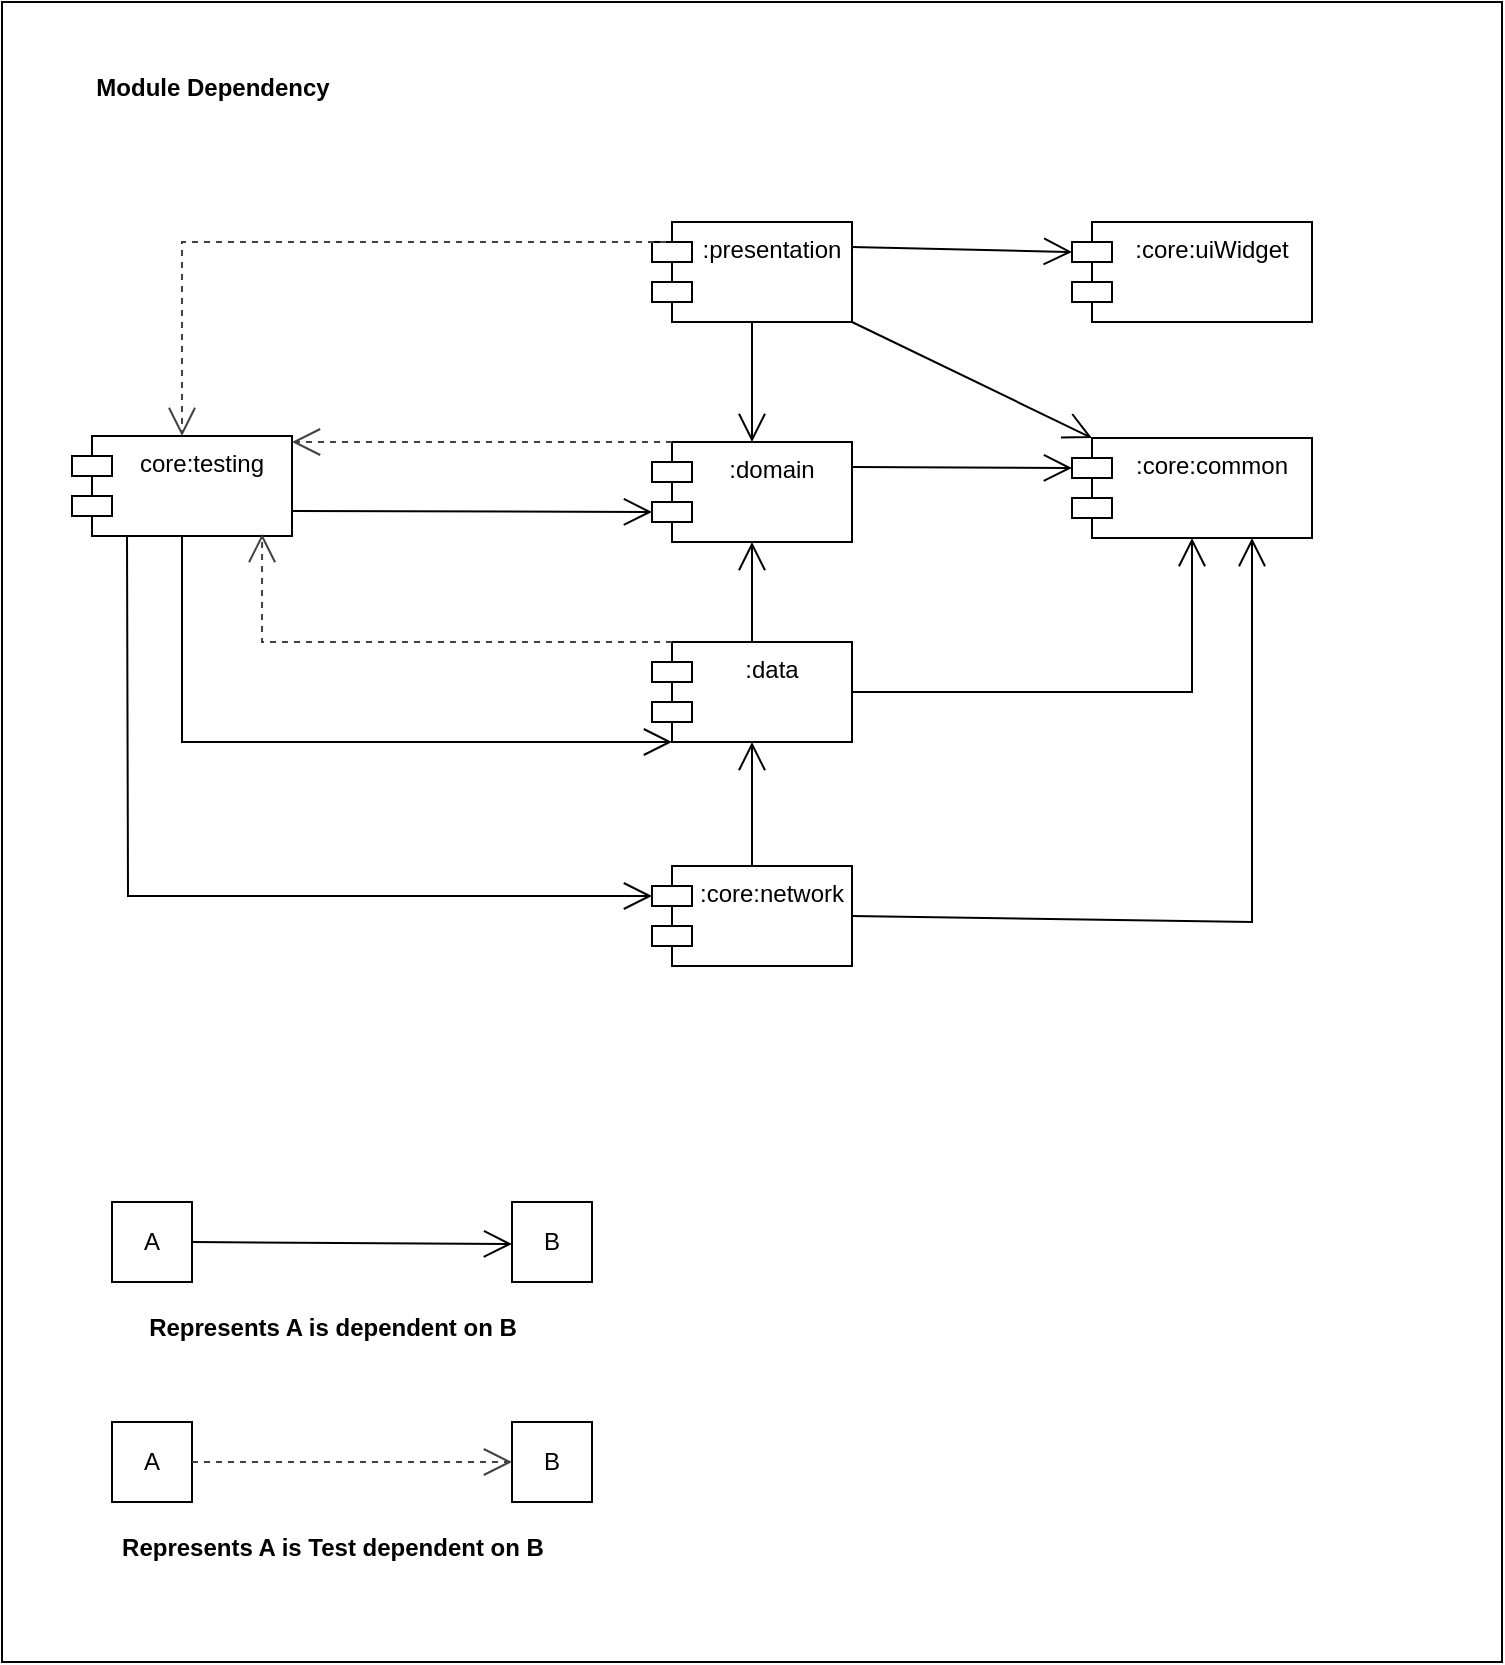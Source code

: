 <mxfile version="24.0.6" type="device">
  <diagram name="Page-1" id="bZVhlaiccARGLJBM7R8s">
    <mxGraphModel dx="1235" dy="733" grid="1" gridSize="10" guides="1" tooltips="1" connect="1" arrows="1" fold="1" page="1" pageScale="1" pageWidth="827" pageHeight="1169" math="0" shadow="0">
      <root>
        <mxCell id="0" />
        <mxCell id="1" parent="0" />
        <mxCell id="NOVL12IJOXNxeHSRMeuN-2" value="" style="rounded=0;whiteSpace=wrap;html=1;gradientColor=none;" parent="1" vertex="1">
          <mxGeometry x="25" y="290" width="750" height="830" as="geometry" />
        </mxCell>
        <mxCell id="NOVL12IJOXNxeHSRMeuN-4" value=":presentation" style="shape=module;align=left;spacingLeft=20;align=center;verticalAlign=top;whiteSpace=wrap;html=1;" parent="1" vertex="1">
          <mxGeometry x="350" y="400" width="100" height="50" as="geometry" />
        </mxCell>
        <mxCell id="NOVL12IJOXNxeHSRMeuN-5" value=":data" style="shape=module;align=left;spacingLeft=20;align=center;verticalAlign=top;whiteSpace=wrap;html=1;" parent="1" vertex="1">
          <mxGeometry x="350" y="610" width="100" height="50" as="geometry" />
        </mxCell>
        <mxCell id="NOVL12IJOXNxeHSRMeuN-6" value=":domain" style="shape=module;align=left;spacingLeft=20;align=center;verticalAlign=top;whiteSpace=wrap;html=1;" parent="1" vertex="1">
          <mxGeometry x="350" y="510" width="100" height="50" as="geometry" />
        </mxCell>
        <mxCell id="NOVL12IJOXNxeHSRMeuN-7" value="core:testing" style="shape=module;align=left;spacingLeft=20;align=center;verticalAlign=top;whiteSpace=wrap;html=1;" parent="1" vertex="1">
          <mxGeometry x="60" y="507" width="110" height="50" as="geometry" />
        </mxCell>
        <mxCell id="NOVL12IJOXNxeHSRMeuN-8" value=":core:uiWidget" style="shape=module;align=left;spacingLeft=20;align=center;verticalAlign=top;whiteSpace=wrap;html=1;" parent="1" vertex="1">
          <mxGeometry x="560" y="400" width="120" height="50" as="geometry" />
        </mxCell>
        <mxCell id="NOVL12IJOXNxeHSRMeuN-9" value=":core:common" style="shape=module;align=left;spacingLeft=20;align=center;verticalAlign=top;whiteSpace=wrap;html=1;" parent="1" vertex="1">
          <mxGeometry x="560" y="508" width="120" height="50" as="geometry" />
        </mxCell>
        <mxCell id="NOVL12IJOXNxeHSRMeuN-10" value=":core:network" style="shape=module;align=left;spacingLeft=20;align=center;verticalAlign=top;whiteSpace=wrap;html=1;" parent="1" vertex="1">
          <mxGeometry x="350" y="722" width="100" height="50" as="geometry" />
        </mxCell>
        <mxCell id="NOVL12IJOXNxeHSRMeuN-12" value="" style="endArrow=open;endSize=12;dashed=1;html=1;rounded=0;exitX=0;exitY=0;exitDx=10;exitDy=0;exitPerimeter=0;strokeColor=#424242;" parent="1" source="NOVL12IJOXNxeHSRMeuN-6" edge="1">
          <mxGeometry width="160" relative="1" as="geometry">
            <mxPoint x="330" y="540" as="sourcePoint" />
            <mxPoint x="170" y="510" as="targetPoint" />
          </mxGeometry>
        </mxCell>
        <mxCell id="NOVL12IJOXNxeHSRMeuN-13" value="" style="endArrow=open;endSize=12;dashed=1;html=1;rounded=0;exitX=0;exitY=0;exitDx=10;exitDy=0;exitPerimeter=0;entryX=0.864;entryY=0.98;entryDx=0;entryDy=0;entryPerimeter=0;strokeColor=#424242;" parent="1" source="NOVL12IJOXNxeHSRMeuN-5" target="NOVL12IJOXNxeHSRMeuN-7" edge="1">
          <mxGeometry width="160" relative="1" as="geometry">
            <mxPoint x="330" y="620" as="sourcePoint" />
            <mxPoint x="490" y="620" as="targetPoint" />
            <Array as="points">
              <mxPoint x="155" y="610" />
            </Array>
            <mxPoint as="offset" />
          </mxGeometry>
        </mxCell>
        <mxCell id="NOVL12IJOXNxeHSRMeuN-21" value="" style="endArrow=open;endSize=12;dashed=1;html=1;rounded=0;exitX=0.07;exitY=0.2;exitDx=0;exitDy=0;exitPerimeter=0;entryX=0.5;entryY=0;entryDx=0;entryDy=0;strokeColor=#424242;" parent="1" source="NOVL12IJOXNxeHSRMeuN-4" target="NOVL12IJOXNxeHSRMeuN-7" edge="1">
          <mxGeometry width="160" relative="1" as="geometry">
            <mxPoint x="330" y="500" as="sourcePoint" />
            <mxPoint x="490" y="500" as="targetPoint" />
            <Array as="points">
              <mxPoint x="115" y="410" />
            </Array>
          </mxGeometry>
        </mxCell>
        <mxCell id="NOVL12IJOXNxeHSRMeuN-26" value="A" style="html=1;whiteSpace=wrap;" parent="1" vertex="1">
          <mxGeometry x="80" y="890" width="40" height="40" as="geometry" />
        </mxCell>
        <mxCell id="NOVL12IJOXNxeHSRMeuN-27" value="B" style="html=1;whiteSpace=wrap;" parent="1" vertex="1">
          <mxGeometry x="280" y="890" width="40" height="40" as="geometry" />
        </mxCell>
        <mxCell id="NOVL12IJOXNxeHSRMeuN-28" value="Represents A is dependent on B" style="text;align=center;fontStyle=1;verticalAlign=middle;spacingLeft=3;spacingRight=3;strokeColor=none;rotatable=0;points=[[0,0.5],[1,0.5]];portConstraint=eastwest;html=1;" parent="1" vertex="1">
          <mxGeometry x="150" y="940" width="80" height="26" as="geometry" />
        </mxCell>
        <mxCell id="NOVL12IJOXNxeHSRMeuN-29" value="Module Dependency" style="text;align=center;fontStyle=1;verticalAlign=middle;spacingLeft=3;spacingRight=3;strokeColor=none;rotatable=0;points=[[0,0.5],[1,0.5]];portConstraint=eastwest;html=1;" parent="1" vertex="1">
          <mxGeometry x="90" y="320" width="80" height="26" as="geometry" />
        </mxCell>
        <mxCell id="AHsOtuEcXlTkWTiuvRRT-2" value="" style="endArrow=open;endFill=1;endSize=12;html=1;rounded=0;entryX=0;entryY=0;entryDx=0;entryDy=15;entryPerimeter=0;exitX=0.25;exitY=1;exitDx=0;exitDy=0;" edge="1" parent="1" source="NOVL12IJOXNxeHSRMeuN-7" target="NOVL12IJOXNxeHSRMeuN-10">
          <mxGeometry width="160" relative="1" as="geometry">
            <mxPoint x="330" y="660" as="sourcePoint" />
            <mxPoint x="490" y="660" as="targetPoint" />
            <Array as="points">
              <mxPoint x="88" y="737" />
            </Array>
          </mxGeometry>
        </mxCell>
        <mxCell id="AHsOtuEcXlTkWTiuvRRT-4" value="" style="endArrow=open;endFill=1;endSize=12;html=1;rounded=0;entryX=0;entryY=1;entryDx=10;entryDy=0;entryPerimeter=0;exitX=0.5;exitY=1;exitDx=0;exitDy=0;" edge="1" parent="1" source="NOVL12IJOXNxeHSRMeuN-7" target="NOVL12IJOXNxeHSRMeuN-5">
          <mxGeometry width="160" relative="1" as="geometry">
            <mxPoint x="98" y="565" as="sourcePoint" />
            <mxPoint x="370" y="732" as="targetPoint" />
            <Array as="points">
              <mxPoint x="115" y="660" />
            </Array>
          </mxGeometry>
        </mxCell>
        <mxCell id="AHsOtuEcXlTkWTiuvRRT-6" value="" style="endArrow=open;endFill=1;endSize=12;html=1;rounded=0;entryX=0.5;entryY=1;entryDx=0;entryDy=0;exitX=1;exitY=0.5;exitDx=0;exitDy=0;" edge="1" parent="1" source="NOVL12IJOXNxeHSRMeuN-5" target="NOVL12IJOXNxeHSRMeuN-9">
          <mxGeometry width="160" relative="1" as="geometry">
            <mxPoint x="125" y="565" as="sourcePoint" />
            <mxPoint x="370" y="670" as="targetPoint" />
            <Array as="points">
              <mxPoint x="620" y="635" />
            </Array>
          </mxGeometry>
        </mxCell>
        <mxCell id="AHsOtuEcXlTkWTiuvRRT-8" value="" style="endArrow=open;endFill=1;endSize=12;html=1;rounded=0;entryX=0.75;entryY=1;entryDx=0;entryDy=0;exitX=1;exitY=0.5;exitDx=0;exitDy=0;" edge="1" parent="1" source="NOVL12IJOXNxeHSRMeuN-10" target="NOVL12IJOXNxeHSRMeuN-9">
          <mxGeometry width="160" relative="1" as="geometry">
            <mxPoint x="460" y="645" as="sourcePoint" />
            <mxPoint x="630" y="570" as="targetPoint" />
            <Array as="points">
              <mxPoint x="650" y="750" />
            </Array>
          </mxGeometry>
        </mxCell>
        <mxCell id="AHsOtuEcXlTkWTiuvRRT-10" value="" style="endArrow=open;endFill=1;endSize=12;html=1;rounded=0;entryX=0;entryY=0;entryDx=0;entryDy=15;exitX=1;exitY=0.25;exitDx=0;exitDy=0;entryPerimeter=0;" edge="1" parent="1" source="NOVL12IJOXNxeHSRMeuN-6" target="NOVL12IJOXNxeHSRMeuN-9">
          <mxGeometry width="160" relative="1" as="geometry">
            <mxPoint x="460" y="645" as="sourcePoint" />
            <mxPoint x="630" y="570" as="targetPoint" />
            <Array as="points" />
          </mxGeometry>
        </mxCell>
        <mxCell id="AHsOtuEcXlTkWTiuvRRT-12" value="" style="endArrow=open;endFill=1;endSize=12;html=1;rounded=0;entryX=0;entryY=0;entryDx=10;entryDy=0;exitX=1;exitY=1;exitDx=0;exitDy=0;entryPerimeter=0;" edge="1" parent="1" source="NOVL12IJOXNxeHSRMeuN-4" target="NOVL12IJOXNxeHSRMeuN-9">
          <mxGeometry width="160" relative="1" as="geometry">
            <mxPoint x="460" y="545" as="sourcePoint" />
            <mxPoint x="580" y="548" as="targetPoint" />
            <Array as="points" />
          </mxGeometry>
        </mxCell>
        <mxCell id="AHsOtuEcXlTkWTiuvRRT-14" value="" style="endArrow=open;endFill=1;endSize=12;html=1;rounded=0;entryX=0;entryY=0;entryDx=0;entryDy=15;exitX=1;exitY=0.25;exitDx=0;exitDy=0;entryPerimeter=0;" edge="1" parent="1" source="NOVL12IJOXNxeHSRMeuN-4" target="NOVL12IJOXNxeHSRMeuN-8">
          <mxGeometry width="160" relative="1" as="geometry">
            <mxPoint x="460" y="545" as="sourcePoint" />
            <mxPoint x="580" y="548" as="targetPoint" />
            <Array as="points" />
          </mxGeometry>
        </mxCell>
        <mxCell id="AHsOtuEcXlTkWTiuvRRT-16" value="" style="endArrow=open;endFill=1;endSize=12;html=1;rounded=0;entryX=0.5;entryY=0;entryDx=0;entryDy=0;exitX=0.5;exitY=1;exitDx=0;exitDy=0;" edge="1" parent="1" source="NOVL12IJOXNxeHSRMeuN-4" target="NOVL12IJOXNxeHSRMeuN-6">
          <mxGeometry width="160" relative="1" as="geometry">
            <mxPoint x="460" y="460" as="sourcePoint" />
            <mxPoint x="580" y="518" as="targetPoint" />
            <Array as="points" />
          </mxGeometry>
        </mxCell>
        <mxCell id="AHsOtuEcXlTkWTiuvRRT-18" value="" style="endArrow=open;endFill=1;endSize=12;html=1;rounded=0;entryX=0;entryY=0;entryDx=0;entryDy=35;exitX=1;exitY=0.75;exitDx=0;exitDy=0;entryPerimeter=0;" edge="1" parent="1" source="NOVL12IJOXNxeHSRMeuN-7" target="NOVL12IJOXNxeHSRMeuN-6">
          <mxGeometry width="160" relative="1" as="geometry">
            <mxPoint x="410" y="460" as="sourcePoint" />
            <mxPoint x="410" y="520" as="targetPoint" />
            <Array as="points" />
          </mxGeometry>
        </mxCell>
        <mxCell id="AHsOtuEcXlTkWTiuvRRT-20" value="" style="endArrow=open;endFill=1;endSize=12;html=1;rounded=0;entryX=0.5;entryY=1;entryDx=0;entryDy=0;exitX=0.5;exitY=0;exitDx=0;exitDy=0;" edge="1" parent="1" source="NOVL12IJOXNxeHSRMeuN-10" target="NOVL12IJOXNxeHSRMeuN-5">
          <mxGeometry width="160" relative="1" as="geometry">
            <mxPoint x="460" y="645" as="sourcePoint" />
            <mxPoint x="630" y="568" as="targetPoint" />
            <Array as="points" />
          </mxGeometry>
        </mxCell>
        <mxCell id="AHsOtuEcXlTkWTiuvRRT-21" value="" style="endArrow=open;endFill=1;endSize=12;html=1;rounded=0;entryX=0.5;entryY=1;entryDx=0;entryDy=0;exitX=0.5;exitY=0;exitDx=0;exitDy=0;" edge="1" parent="1" source="NOVL12IJOXNxeHSRMeuN-5" target="NOVL12IJOXNxeHSRMeuN-6">
          <mxGeometry width="160" relative="1" as="geometry">
            <mxPoint x="435" y="732" as="sourcePoint" />
            <mxPoint x="435" y="670" as="targetPoint" />
            <Array as="points" />
          </mxGeometry>
        </mxCell>
        <mxCell id="AHsOtuEcXlTkWTiuvRRT-22" value="" style="endArrow=open;endFill=1;endSize=12;html=1;rounded=0;exitX=1;exitY=0.5;exitDx=0;exitDy=0;" edge="1" parent="1" source="NOVL12IJOXNxeHSRMeuN-26">
          <mxGeometry width="160" relative="1" as="geometry">
            <mxPoint x="120" y="909.5" as="sourcePoint" />
            <mxPoint x="280" y="911" as="targetPoint" />
            <Array as="points" />
          </mxGeometry>
        </mxCell>
        <mxCell id="AHsOtuEcXlTkWTiuvRRT-24" value="A" style="html=1;whiteSpace=wrap;" vertex="1" parent="1">
          <mxGeometry x="80" y="1000" width="40" height="40" as="geometry" />
        </mxCell>
        <mxCell id="AHsOtuEcXlTkWTiuvRRT-25" value="B" style="html=1;whiteSpace=wrap;" vertex="1" parent="1">
          <mxGeometry x="280" y="1000" width="40" height="40" as="geometry" />
        </mxCell>
        <mxCell id="AHsOtuEcXlTkWTiuvRRT-26" value="" style="endArrow=open;endSize=12;dashed=1;html=1;rounded=0;exitX=1;exitY=0.5;exitDx=0;exitDy=0;entryX=0;entryY=0.5;entryDx=0;entryDy=0;strokeColor=#424242;" edge="1" parent="1" source="AHsOtuEcXlTkWTiuvRRT-24" target="AHsOtuEcXlTkWTiuvRRT-25">
          <mxGeometry width="160" relative="1" as="geometry">
            <mxPoint x="150" y="1030" as="sourcePoint" />
            <mxPoint x="310" y="1030" as="targetPoint" />
          </mxGeometry>
        </mxCell>
        <mxCell id="AHsOtuEcXlTkWTiuvRRT-28" value="Represents A is Test dependent on B" style="text;align=center;fontStyle=1;verticalAlign=middle;spacingLeft=3;spacingRight=3;strokeColor=none;rotatable=0;points=[[0,0.5],[1,0.5]];portConstraint=eastwest;html=1;" vertex="1" parent="1">
          <mxGeometry x="150" y="1050" width="80" height="26" as="geometry" />
        </mxCell>
      </root>
    </mxGraphModel>
  </diagram>
</mxfile>
